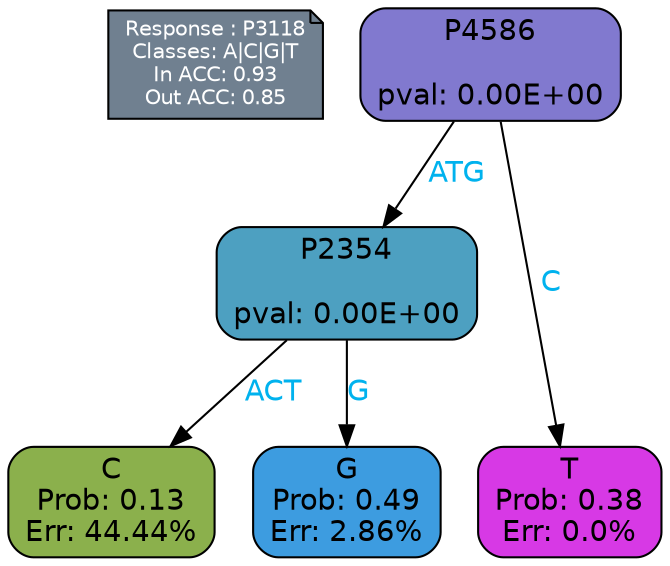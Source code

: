 digraph Tree {
node [shape=box, style="filled, rounded", color="black", fontname=helvetica] ;
graph [ranksep=equally, splines=polylines, bgcolor=transparent, dpi=600] ;
edge [fontname=helvetica] ;
LEGEND [label="Response : P3118
Classes: A|C|G|T
In ACC: 0.93
Out ACC: 0.85
",shape=note,align=left,style=filled,fillcolor="slategray",fontcolor="white",fontsize=10];1 [label="P4586

pval: 0.00E+00", fillcolor="#8179cf"] ;
2 [label="P2354

pval: 0.00E+00", fillcolor="#4da0c1"] ;
3 [label="C
Prob: 0.13
Err: 44.44%", fillcolor="#8bb04c"] ;
4 [label="G
Prob: 0.49
Err: 2.86%", fillcolor="#3d9ce0"] ;
5 [label="T
Prob: 0.38
Err: 0.0%", fillcolor="#d739e5"] ;
1 -> 2 [label="ATG",fontcolor=deepskyblue2] ;
1 -> 5 [label="C",fontcolor=deepskyblue2] ;
2 -> 3 [label="ACT",fontcolor=deepskyblue2] ;
2 -> 4 [label="G",fontcolor=deepskyblue2] ;
{rank = same; 3;4;5;}{rank = same; LEGEND;1;}}